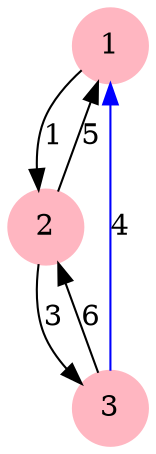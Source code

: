 digraph hgn{ node [shape=circle] 1[color=lightpink, style=filled] 2[color=lightpink, style=filled] 3[color=lightpink, style=filled] 1 -> 2[color=black, label=1] 2 -> 1[color=black, label=5] 2 -> 3[color=black, label=3] 3 -> 1[color=blue, label=4] 3 -> 2[color=black, label=6] }